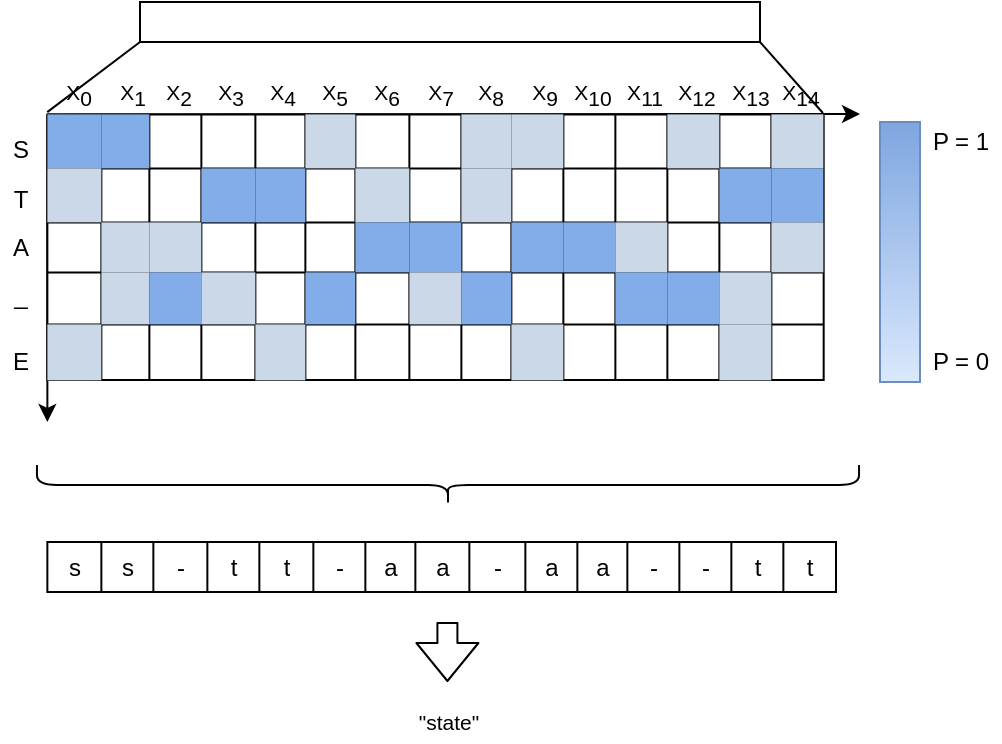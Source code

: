 <mxfile version="14.4.4" type="github">
  <diagram id="GiaZB_FBiEpgFsnGQCcn" name="第 1 页">
    <mxGraphModel dx="1422" dy="746" grid="1" gridSize="7" guides="1" tooltips="1" connect="1" arrows="1" fold="1" page="1" pageScale="1" pageWidth="827" pageHeight="1169" math="0" shadow="0">
      <root>
        <mxCell id="0" />
        <mxCell id="1" parent="0" />
        <mxCell id="n_jWYJOp6Hy3PBvJpr7p-1" value="" style="rounded=0;whiteSpace=wrap;html=1;" vertex="1" parent="1">
          <mxGeometry x="250" y="130" width="310" height="20" as="geometry" />
        </mxCell>
        <mxCell id="n_jWYJOp6Hy3PBvJpr7p-167" value="" style="rounded=0;whiteSpace=wrap;html=1;gradientColor=#7ea6e0;fillColor=#dae8fc;strokeColor=#6c8ebf;gradientDirection=north;" vertex="1" parent="1">
          <mxGeometry x="620" y="190" width="20" height="130" as="geometry" />
        </mxCell>
        <mxCell id="n_jWYJOp6Hy3PBvJpr7p-168" value="P = 1" style="text;html=1;align=center;verticalAlign=middle;resizable=0;points=[];autosize=1;" vertex="1" parent="1">
          <mxGeometry x="640" y="190" width="40" height="20" as="geometry" />
        </mxCell>
        <mxCell id="n_jWYJOp6Hy3PBvJpr7p-169" value="P = 0" style="text;html=1;align=center;verticalAlign=middle;resizable=0;points=[];autosize=1;" vertex="1" parent="1">
          <mxGeometry x="640" y="299.52" width="40" height="20" as="geometry" />
        </mxCell>
        <mxCell id="n_jWYJOp6Hy3PBvJpr7p-2" value="" style="endArrow=classic;html=1;fontSize=10.5;" edge="1" parent="1">
          <mxGeometry x="180" y="170" width="50" height="50" as="geometry">
            <mxPoint x="203.684" y="186.19" as="sourcePoint" />
            <mxPoint x="610" y="186" as="targetPoint" />
          </mxGeometry>
        </mxCell>
        <mxCell id="n_jWYJOp6Hy3PBvJpr7p-3" value="" style="endArrow=classic;html=1;" edge="1" parent="1">
          <mxGeometry x="180" y="170" width="50" height="50" as="geometry">
            <mxPoint x="203.684" y="186.19" as="sourcePoint" />
            <mxPoint x="203.684" y="340" as="targetPoint" />
          </mxGeometry>
        </mxCell>
        <mxCell id="n_jWYJOp6Hy3PBvJpr7p-137" value="S" style="text;html=1;align=center;verticalAlign=middle;resizable=0;points=[];autosize=1;container=0;" vertex="1" parent="1">
          <mxGeometry x="180" y="194.286" width="20" height="20" as="geometry" />
        </mxCell>
        <mxCell id="n_jWYJOp6Hy3PBvJpr7p-138" value="T" style="text;html=1;align=center;verticalAlign=middle;resizable=0;points=[];autosize=1;container=0;" vertex="1" parent="1">
          <mxGeometry x="180" y="218.571" width="20" height="20" as="geometry" />
        </mxCell>
        <mxCell id="n_jWYJOp6Hy3PBvJpr7p-139" value="A" style="text;html=1;align=center;verticalAlign=middle;resizable=0;points=[];autosize=1;container=0;" vertex="1" parent="1">
          <mxGeometry x="180" y="242.857" width="20" height="20" as="geometry" />
        </mxCell>
        <mxCell id="n_jWYJOp6Hy3PBvJpr7p-140" value="_" style="text;html=1;align=center;verticalAlign=middle;resizable=0;points=[];autosize=1;container=0;" vertex="1" parent="1">
          <mxGeometry x="180" y="267.143" width="20" height="20" as="geometry" />
        </mxCell>
        <mxCell id="n_jWYJOp6Hy3PBvJpr7p-141" value="E" style="text;html=1;align=center;verticalAlign=middle;resizable=0;points=[];autosize=1;container=0;" vertex="1" parent="1">
          <mxGeometry x="180" y="299.524" width="20" height="20" as="geometry" />
        </mxCell>
        <mxCell id="n_jWYJOp6Hy3PBvJpr7p-157" value="X&lt;sub style=&quot;font-size: 10.5px;&quot;&gt;0&lt;/sub&gt;" style="text;html=1;align=center;verticalAlign=middle;resizable=0;points=[];autosize=1;container=0;fontSize=10.5;" vertex="1" parent="1">
          <mxGeometry x="203.684" y="166" width="30" height="20" as="geometry" />
        </mxCell>
        <mxCell id="n_jWYJOp6Hy3PBvJpr7p-158" value="X&lt;span style=&quot;font-size: 10.5px;&quot;&gt;&lt;sub style=&quot;font-size: 10.5px;&quot;&gt;1&lt;/sub&gt;&lt;/span&gt;" style="text;html=1;align=center;verticalAlign=middle;resizable=0;points=[];autosize=1;container=0;fontSize=10.5;" vertex="1" parent="1">
          <mxGeometry x="230.526" y="166" width="30" height="20" as="geometry" />
        </mxCell>
        <mxCell id="n_jWYJOp6Hy3PBvJpr7p-159" value="X&lt;span style=&quot;font-size: 10.5px;&quot;&gt;&lt;sub style=&quot;font-size: 10.5px;&quot;&gt;2&lt;/sub&gt;&lt;/span&gt;" style="text;html=1;align=center;verticalAlign=middle;resizable=0;points=[];autosize=1;container=0;fontSize=10.5;" vertex="1" parent="1">
          <mxGeometry x="254.211" y="166" width="30" height="20" as="geometry" />
        </mxCell>
        <mxCell id="n_jWYJOp6Hy3PBvJpr7p-160" value="X&lt;span style=&quot;font-size: 10.5px;&quot;&gt;&lt;sub style=&quot;font-size: 10.5px;&quot;&gt;3&lt;/sub&gt;&lt;/span&gt;" style="text;html=1;align=center;verticalAlign=middle;resizable=0;points=[];autosize=1;container=0;fontSize=10.5;" vertex="1" parent="1">
          <mxGeometry x="280.263" y="166" width="30" height="20" as="geometry" />
        </mxCell>
        <mxCell id="n_jWYJOp6Hy3PBvJpr7p-161" value="X&lt;span style=&quot;font-size: 10.5px;&quot;&gt;&lt;sub style=&quot;font-size: 10.5px;&quot;&gt;4&lt;/sub&gt;&lt;/span&gt;" style="text;html=1;align=center;verticalAlign=middle;resizable=0;points=[];autosize=1;container=0;fontSize=10.5;" vertex="1" parent="1">
          <mxGeometry x="306.316" y="166" width="30" height="20" as="geometry" />
        </mxCell>
        <mxCell id="n_jWYJOp6Hy3PBvJpr7p-162" value="X&lt;span style=&quot;font-size: 10.5px;&quot;&gt;&lt;sub style=&quot;font-size: 10.5px;&quot;&gt;5&lt;/sub&gt;&lt;/span&gt;" style="text;html=1;align=center;verticalAlign=middle;resizable=0;points=[];autosize=1;container=0;fontSize=10.5;" vertex="1" parent="1">
          <mxGeometry x="332.368" y="166" width="30" height="20" as="geometry" />
        </mxCell>
        <mxCell id="n_jWYJOp6Hy3PBvJpr7p-163" value="X&lt;span style=&quot;font-size: 10.5px;&quot;&gt;&lt;sub style=&quot;font-size: 10.5px;&quot;&gt;6&lt;/sub&gt;&lt;/span&gt;" style="text;html=1;align=center;verticalAlign=middle;resizable=0;points=[];autosize=1;container=0;fontSize=10.5;" vertex="1" parent="1">
          <mxGeometry x="357.632" y="166" width="30" height="20" as="geometry" />
        </mxCell>
        <mxCell id="n_jWYJOp6Hy3PBvJpr7p-164" value="X&lt;span style=&quot;font-size: 10.5px;&quot;&gt;&lt;sub style=&quot;font-size: 10.5px;&quot;&gt;7&lt;/sub&gt;&lt;/span&gt;" style="text;html=1;align=center;verticalAlign=middle;resizable=0;points=[];autosize=1;container=0;fontSize=10.5;" vertex="1" parent="1">
          <mxGeometry x="385.263" y="166" width="30" height="20" as="geometry" />
        </mxCell>
        <mxCell id="n_jWYJOp6Hy3PBvJpr7p-165" value="X&lt;span style=&quot;font-size: 10.5px;&quot;&gt;&lt;sub style=&quot;font-size: 10.5px;&quot;&gt;8&lt;/sub&gt;&lt;/span&gt;" style="text;html=1;align=center;verticalAlign=middle;resizable=0;points=[];autosize=1;container=0;fontSize=10.5;" vertex="1" parent="1">
          <mxGeometry x="409.737" y="166" width="30" height="20" as="geometry" />
        </mxCell>
        <mxCell id="n_jWYJOp6Hy3PBvJpr7p-166" value="X&lt;span style=&quot;font-size: 10.5px;&quot;&gt;&lt;sub style=&quot;font-size: 10.5px;&quot;&gt;9&lt;/sub&gt;&lt;/span&gt;" style="text;html=1;align=center;verticalAlign=middle;resizable=0;points=[];autosize=1;container=0;fontSize=10.5;" vertex="1" parent="1">
          <mxGeometry x="436.579" y="166" width="30" height="20" as="geometry" />
        </mxCell>
        <mxCell id="n_jWYJOp6Hy3PBvJpr7p-196" value="X&lt;span style=&quot;font-size: 10.5px;&quot;&gt;&lt;sub style=&quot;font-size: 10.5px;&quot;&gt;10&lt;/sub&gt;&lt;/span&gt;" style="text;html=1;align=center;verticalAlign=middle;resizable=0;points=[];autosize=1;container=0;fontSize=10.5;" vertex="1" parent="1">
          <mxGeometry x="455.999" y="166" width="40" height="20" as="geometry" />
        </mxCell>
        <mxCell id="n_jWYJOp6Hy3PBvJpr7p-197" value="X&lt;span style=&quot;font-size: 10.5px;&quot;&gt;&lt;sub style=&quot;font-size: 10.5px;&quot;&gt;11&lt;/sub&gt;&lt;/span&gt;" style="text;html=1;align=center;verticalAlign=middle;resizable=0;points=[];autosize=1;container=0;fontSize=10.5;" vertex="1" parent="1">
          <mxGeometry x="481.999" y="166" width="40" height="20" as="geometry" />
        </mxCell>
        <mxCell id="n_jWYJOp6Hy3PBvJpr7p-198" value="X&lt;span style=&quot;font-size: 10.5px;&quot;&gt;&lt;sub style=&quot;font-size: 10.5px;&quot;&gt;12&lt;/sub&gt;&lt;/span&gt;" style="text;html=1;align=center;verticalAlign=middle;resizable=0;points=[];autosize=1;container=0;fontSize=10.5;" vertex="1" parent="1">
          <mxGeometry x="507.999" y="166" width="40" height="20" as="geometry" />
        </mxCell>
        <mxCell id="n_jWYJOp6Hy3PBvJpr7p-199" value="X&lt;span style=&quot;font-size: 10.5px;&quot;&gt;&lt;sub style=&quot;font-size: 10.5px;&quot;&gt;13&lt;/sub&gt;&lt;/span&gt;" style="text;html=1;align=center;verticalAlign=middle;resizable=0;points=[];autosize=1;container=0;fontSize=10.5;" vertex="1" parent="1">
          <mxGeometry x="534.999" y="166" width="40" height="20" as="geometry" />
        </mxCell>
        <mxCell id="n_jWYJOp6Hy3PBvJpr7p-200" value="X&lt;span style=&quot;font-size: 10.5px;&quot;&gt;&lt;sub style=&quot;font-size: 10.5px;&quot;&gt;14&lt;/sub&gt;&lt;/span&gt;" style="text;html=1;align=center;verticalAlign=middle;resizable=0;points=[];autosize=1;container=0;fontSize=10.5;" vertex="1" parent="1">
          <mxGeometry x="559.839" y="166" width="40" height="20" as="geometry" />
        </mxCell>
        <mxCell id="n_jWYJOp6Hy3PBvJpr7p-201" value="" style="endArrow=none;html=1;fontSize=10.5;exitX=-0.002;exitY=0.753;exitDx=0;exitDy=0;exitPerimeter=0;" edge="1" parent="1">
          <mxGeometry width="50" height="50" relative="1" as="geometry">
            <mxPoint x="203.624" y="185.06" as="sourcePoint" />
            <mxPoint x="250" y="150" as="targetPoint" />
          </mxGeometry>
        </mxCell>
        <mxCell id="n_jWYJOp6Hy3PBvJpr7p-202" value="" style="endArrow=none;html=1;fontSize=10.5;entryX=1;entryY=1;entryDx=0;entryDy=0;exitX=0.999;exitY=-0.026;exitDx=0;exitDy=0;exitPerimeter=0;" edge="1" parent="1" source="n_jWYJOp6Hy3PBvJpr7p-145" target="n_jWYJOp6Hy3PBvJpr7p-1">
          <mxGeometry width="50" height="50" relative="1" as="geometry">
            <mxPoint x="591.454" y="182.325" as="sourcePoint" />
            <mxPoint x="560.0" y="146" as="targetPoint" />
          </mxGeometry>
        </mxCell>
        <mxCell id="n_jWYJOp6Hy3PBvJpr7p-4" value="" style="shape=table;html=1;whiteSpace=wrap;startSize=0;container=1;collapsible=0;childLayout=tableLayout;" vertex="1" parent="1">
          <mxGeometry x="203.684" y="186.19" width="388.158" height="132.762" as="geometry" />
        </mxCell>
        <mxCell id="n_jWYJOp6Hy3PBvJpr7p-145" style="shape=partialRectangle;html=1;whiteSpace=wrap;collapsible=0;dropTarget=0;pointerEvents=0;fillColor=none;top=0;left=0;bottom=0;right=0;points=[[0,0.5],[1,0.5]];portConstraint=eastwest;" vertex="1" parent="n_jWYJOp6Hy3PBvJpr7p-4">
          <mxGeometry width="388.158" height="27" as="geometry" />
        </mxCell>
        <mxCell id="n_jWYJOp6Hy3PBvJpr7p-146" style="shape=partialRectangle;html=1;whiteSpace=wrap;connectable=0;overflow=hidden;top=0;left=0;bottom=0;right=0;strokeColor=#10739e;fillColor=#83ADE8;container=0;" vertex="1" parent="n_jWYJOp6Hy3PBvJpr7p-145">
          <mxGeometry width="27" height="27" as="geometry" />
        </mxCell>
        <mxCell id="n_jWYJOp6Hy3PBvJpr7p-147" style="shape=partialRectangle;html=1;whiteSpace=wrap;connectable=0;overflow=hidden;fillColor=#83ADE8;top=0;left=0;bottom=0;right=0;strokeColor=#10739e;container=0;" vertex="1" parent="n_jWYJOp6Hy3PBvJpr7p-145">
          <mxGeometry x="27" width="24" height="27" as="geometry" />
        </mxCell>
        <mxCell id="n_jWYJOp6Hy3PBvJpr7p-148" style="shape=partialRectangle;html=1;whiteSpace=wrap;connectable=0;overflow=hidden;fillColor=none;top=0;left=0;bottom=0;right=0;container=0;" vertex="1" parent="n_jWYJOp6Hy3PBvJpr7p-145">
          <mxGeometry x="51" width="26" height="27" as="geometry" />
        </mxCell>
        <mxCell id="n_jWYJOp6Hy3PBvJpr7p-149" style="shape=partialRectangle;html=1;whiteSpace=wrap;connectable=0;overflow=hidden;fillColor=none;top=0;left=0;bottom=0;right=0;container=0;" vertex="1" parent="n_jWYJOp6Hy3PBvJpr7p-145">
          <mxGeometry x="77" width="27" height="27" as="geometry" />
        </mxCell>
        <mxCell id="n_jWYJOp6Hy3PBvJpr7p-150" style="shape=partialRectangle;html=1;whiteSpace=wrap;connectable=0;overflow=hidden;fillColor=none;top=0;left=0;bottom=0;right=0;container=0;" vertex="1" parent="n_jWYJOp6Hy3PBvJpr7p-145">
          <mxGeometry x="104" width="25" height="27" as="geometry" />
        </mxCell>
        <mxCell id="n_jWYJOp6Hy3PBvJpr7p-151" style="shape=partialRectangle;html=1;whiteSpace=wrap;connectable=0;overflow=hidden;fillColor=#CAD8E8;top=0;left=0;bottom=0;right=0;container=0;strokeColor=none;" vertex="1" parent="n_jWYJOp6Hy3PBvJpr7p-145">
          <mxGeometry x="129" width="25" height="27" as="geometry" />
        </mxCell>
        <mxCell id="n_jWYJOp6Hy3PBvJpr7p-152" style="shape=partialRectangle;html=1;whiteSpace=wrap;connectable=0;overflow=hidden;fillColor=none;top=0;left=0;bottom=0;right=0;container=0;" vertex="1" parent="n_jWYJOp6Hy3PBvJpr7p-145">
          <mxGeometry x="154" width="27" height="27" as="geometry" />
        </mxCell>
        <mxCell id="n_jWYJOp6Hy3PBvJpr7p-153" style="shape=partialRectangle;html=1;whiteSpace=wrap;connectable=0;overflow=hidden;fillColor=none;top=0;left=0;bottom=0;right=0;container=0;" vertex="1" parent="n_jWYJOp6Hy3PBvJpr7p-145">
          <mxGeometry x="181" width="26" height="27" as="geometry" />
        </mxCell>
        <mxCell id="n_jWYJOp6Hy3PBvJpr7p-154" style="shape=partialRectangle;html=1;whiteSpace=wrap;connectable=0;overflow=hidden;fillColor=#CAD8E8;top=0;left=0;bottom=0;right=0;container=0;strokeColor=none;" vertex="1" parent="n_jWYJOp6Hy3PBvJpr7p-145">
          <mxGeometry x="207" width="25" height="27" as="geometry" />
        </mxCell>
        <mxCell id="n_jWYJOp6Hy3PBvJpr7p-155" style="shape=partialRectangle;html=1;whiteSpace=wrap;connectable=0;overflow=hidden;fillColor=#CAD8E8;top=0;left=0;bottom=0;right=0;container=0;strokeColor=none;" vertex="1" parent="n_jWYJOp6Hy3PBvJpr7p-145">
          <mxGeometry x="232" width="26" height="27" as="geometry" />
        </mxCell>
        <mxCell id="n_jWYJOp6Hy3PBvJpr7p-171" style="shape=partialRectangle;html=1;whiteSpace=wrap;connectable=0;overflow=hidden;fillColor=none;top=0;left=0;bottom=0;right=0;container=0;" vertex="1" parent="n_jWYJOp6Hy3PBvJpr7p-145">
          <mxGeometry x="258" width="26" height="27" as="geometry" />
        </mxCell>
        <mxCell id="n_jWYJOp6Hy3PBvJpr7p-176" style="shape=partialRectangle;html=1;whiteSpace=wrap;connectable=0;overflow=hidden;fillColor=none;top=0;left=0;bottom=0;right=0;container=0;" vertex="1" parent="n_jWYJOp6Hy3PBvJpr7p-145">
          <mxGeometry x="284" width="26" height="27" as="geometry" />
        </mxCell>
        <mxCell id="n_jWYJOp6Hy3PBvJpr7p-181" style="shape=partialRectangle;html=1;whiteSpace=wrap;connectable=0;overflow=hidden;fillColor=#CAD8E8;top=0;left=0;bottom=0;right=0;container=0;strokeColor=none;" vertex="1" parent="n_jWYJOp6Hy3PBvJpr7p-145">
          <mxGeometry x="310" width="26" height="27" as="geometry" />
        </mxCell>
        <mxCell id="n_jWYJOp6Hy3PBvJpr7p-186" style="shape=partialRectangle;html=1;whiteSpace=wrap;connectable=0;overflow=hidden;fillColor=none;top=0;left=0;bottom=0;right=0;container=0;" vertex="1" parent="n_jWYJOp6Hy3PBvJpr7p-145">
          <mxGeometry x="336" width="26" height="27" as="geometry" />
        </mxCell>
        <mxCell id="n_jWYJOp6Hy3PBvJpr7p-191" style="shape=partialRectangle;html=1;whiteSpace=wrap;connectable=0;overflow=hidden;fillColor=#CAD8E8;top=0;left=0;bottom=0;right=0;container=0;strokeColor=none;" vertex="1" parent="n_jWYJOp6Hy3PBvJpr7p-145">
          <mxGeometry x="362" width="26" height="27" as="geometry" />
        </mxCell>
        <mxCell id="n_jWYJOp6Hy3PBvJpr7p-5" value="" style="shape=partialRectangle;html=1;whiteSpace=wrap;collapsible=0;dropTarget=0;pointerEvents=0;fillColor=none;top=0;left=0;bottom=0;right=0;points=[[0,0.5],[1,0.5]];portConstraint=eastwest;" vertex="1" parent="n_jWYJOp6Hy3PBvJpr7p-4">
          <mxGeometry y="27" width="388.158" height="27" as="geometry" />
        </mxCell>
        <mxCell id="n_jWYJOp6Hy3PBvJpr7p-6" value="" style="shape=partialRectangle;html=1;whiteSpace=wrap;connectable=0;overflow=hidden;top=0;left=0;bottom=0;right=0;container=0;strokeColor=none;fillColor=#CAD8E8;" vertex="1" parent="n_jWYJOp6Hy3PBvJpr7p-5">
          <mxGeometry width="27" height="27" as="geometry" />
        </mxCell>
        <mxCell id="n_jWYJOp6Hy3PBvJpr7p-7" value="" style="shape=partialRectangle;html=1;whiteSpace=wrap;connectable=0;overflow=hidden;fillColor=none;top=0;left=0;bottom=0;right=0;container=0;" vertex="1" parent="n_jWYJOp6Hy3PBvJpr7p-5">
          <mxGeometry x="27" width="24" height="27" as="geometry" />
        </mxCell>
        <mxCell id="n_jWYJOp6Hy3PBvJpr7p-8" value="" style="shape=partialRectangle;html=1;whiteSpace=wrap;connectable=0;overflow=hidden;fillColor=none;top=0;left=0;bottom=0;right=0;container=0;" vertex="1" parent="n_jWYJOp6Hy3PBvJpr7p-5">
          <mxGeometry x="51" width="26" height="27" as="geometry" />
        </mxCell>
        <mxCell id="n_jWYJOp6Hy3PBvJpr7p-9" value="" style="shape=partialRectangle;html=1;whiteSpace=wrap;connectable=0;overflow=hidden;top=0;left=0;bottom=0;right=0;container=0;strokeColor=none;fillColor=#83ADE8;" vertex="1" parent="n_jWYJOp6Hy3PBvJpr7p-5">
          <mxGeometry x="77" width="27" height="27" as="geometry" />
        </mxCell>
        <mxCell id="n_jWYJOp6Hy3PBvJpr7p-10" value="" style="shape=partialRectangle;html=1;whiteSpace=wrap;connectable=0;overflow=hidden;fillColor=#83ADE8;top=0;left=0;bottom=0;right=0;container=0;strokeColor=none;" vertex="1" parent="n_jWYJOp6Hy3PBvJpr7p-5">
          <mxGeometry x="104" width="25" height="27" as="geometry" />
        </mxCell>
        <mxCell id="n_jWYJOp6Hy3PBvJpr7p-11" value="" style="shape=partialRectangle;html=1;whiteSpace=wrap;connectable=0;overflow=hidden;fillColor=none;top=0;left=0;bottom=0;right=0;container=0;" vertex="1" parent="n_jWYJOp6Hy3PBvJpr7p-5">
          <mxGeometry x="129" width="25" height="27" as="geometry" />
        </mxCell>
        <mxCell id="n_jWYJOp6Hy3PBvJpr7p-12" value="" style="shape=partialRectangle;html=1;whiteSpace=wrap;connectable=0;overflow=hidden;fillColor=#CAD8E8;top=0;left=0;bottom=0;right=0;container=0;strokeColor=none;" vertex="1" parent="n_jWYJOp6Hy3PBvJpr7p-5">
          <mxGeometry x="154" width="27" height="27" as="geometry" />
        </mxCell>
        <mxCell id="n_jWYJOp6Hy3PBvJpr7p-13" value="" style="shape=partialRectangle;html=1;whiteSpace=wrap;connectable=0;overflow=hidden;fillColor=none;top=0;left=0;bottom=0;right=0;container=0;" vertex="1" parent="n_jWYJOp6Hy3PBvJpr7p-5">
          <mxGeometry x="181" width="26" height="27" as="geometry" />
        </mxCell>
        <mxCell id="n_jWYJOp6Hy3PBvJpr7p-14" value="" style="shape=partialRectangle;html=1;whiteSpace=wrap;connectable=0;overflow=hidden;fillColor=#CAD8E8;top=0;left=0;bottom=0;right=0;container=0;strokeColor=none;" vertex="1" parent="n_jWYJOp6Hy3PBvJpr7p-5">
          <mxGeometry x="207" width="25" height="27" as="geometry" />
        </mxCell>
        <mxCell id="n_jWYJOp6Hy3PBvJpr7p-15" value="" style="shape=partialRectangle;html=1;whiteSpace=wrap;connectable=0;overflow=hidden;fillColor=none;top=0;left=0;bottom=0;right=0;container=0;" vertex="1" parent="n_jWYJOp6Hy3PBvJpr7p-5">
          <mxGeometry x="232" width="26" height="27" as="geometry" />
        </mxCell>
        <mxCell id="n_jWYJOp6Hy3PBvJpr7p-172" style="shape=partialRectangle;html=1;whiteSpace=wrap;connectable=0;overflow=hidden;fillColor=none;top=0;left=0;bottom=0;right=0;container=0;" vertex="1" parent="n_jWYJOp6Hy3PBvJpr7p-5">
          <mxGeometry x="258" width="26" height="27" as="geometry" />
        </mxCell>
        <mxCell id="n_jWYJOp6Hy3PBvJpr7p-177" style="shape=partialRectangle;html=1;whiteSpace=wrap;connectable=0;overflow=hidden;fillColor=none;top=0;left=0;bottom=0;right=0;container=0;" vertex="1" parent="n_jWYJOp6Hy3PBvJpr7p-5">
          <mxGeometry x="284" width="26" height="27" as="geometry" />
        </mxCell>
        <mxCell id="n_jWYJOp6Hy3PBvJpr7p-182" style="shape=partialRectangle;html=1;whiteSpace=wrap;connectable=0;overflow=hidden;fillColor=none;top=0;left=0;bottom=0;right=0;container=0;" vertex="1" parent="n_jWYJOp6Hy3PBvJpr7p-5">
          <mxGeometry x="310" width="26" height="27" as="geometry" />
        </mxCell>
        <mxCell id="n_jWYJOp6Hy3PBvJpr7p-187" style="shape=partialRectangle;html=1;whiteSpace=wrap;connectable=0;overflow=hidden;fillColor=#83ADE8;top=0;left=0;bottom=0;right=0;container=0;strokeColor=none;" vertex="1" parent="n_jWYJOp6Hy3PBvJpr7p-5">
          <mxGeometry x="336" width="26" height="27" as="geometry" />
        </mxCell>
        <mxCell id="n_jWYJOp6Hy3PBvJpr7p-192" style="shape=partialRectangle;html=1;whiteSpace=wrap;connectable=0;overflow=hidden;fillColor=#83ADE8;top=0;left=0;bottom=0;right=0;container=0;strokeColor=none;" vertex="1" parent="n_jWYJOp6Hy3PBvJpr7p-5">
          <mxGeometry x="362" width="26" height="27" as="geometry" />
        </mxCell>
        <mxCell id="n_jWYJOp6Hy3PBvJpr7p-17" value="" style="shape=partialRectangle;html=1;whiteSpace=wrap;collapsible=0;dropTarget=0;pointerEvents=0;fillColor=none;top=0;left=0;bottom=0;right=0;points=[[0,0.5],[1,0.5]];portConstraint=eastwest;" vertex="1" parent="n_jWYJOp6Hy3PBvJpr7p-4">
          <mxGeometry y="54" width="388.158" height="25" as="geometry" />
        </mxCell>
        <mxCell id="n_jWYJOp6Hy3PBvJpr7p-18" value="" style="shape=partialRectangle;html=1;whiteSpace=wrap;connectable=0;overflow=hidden;fillColor=none;top=0;left=0;bottom=0;right=0;container=0;" vertex="1" parent="n_jWYJOp6Hy3PBvJpr7p-17">
          <mxGeometry width="27" height="25" as="geometry" />
        </mxCell>
        <mxCell id="n_jWYJOp6Hy3PBvJpr7p-19" value="" style="shape=partialRectangle;html=1;whiteSpace=wrap;connectable=0;overflow=hidden;fillColor=#CAD8E8;top=0;left=0;bottom=0;right=0;container=0;strokeColor=none;" vertex="1" parent="n_jWYJOp6Hy3PBvJpr7p-17">
          <mxGeometry x="27" width="24" height="25" as="geometry" />
        </mxCell>
        <mxCell id="n_jWYJOp6Hy3PBvJpr7p-20" value="" style="shape=partialRectangle;html=1;whiteSpace=wrap;connectable=0;overflow=hidden;fillColor=#CAD8E8;top=0;left=0;bottom=0;right=0;container=0;strokeColor=none;" vertex="1" parent="n_jWYJOp6Hy3PBvJpr7p-17">
          <mxGeometry x="51" width="26" height="25" as="geometry" />
        </mxCell>
        <mxCell id="n_jWYJOp6Hy3PBvJpr7p-21" value="" style="shape=partialRectangle;html=1;whiteSpace=wrap;connectable=0;overflow=hidden;fillColor=none;top=0;left=0;bottom=0;right=0;container=0;" vertex="1" parent="n_jWYJOp6Hy3PBvJpr7p-17">
          <mxGeometry x="77" width="27" height="25" as="geometry" />
        </mxCell>
        <mxCell id="n_jWYJOp6Hy3PBvJpr7p-22" value="" style="shape=partialRectangle;html=1;whiteSpace=wrap;connectable=0;overflow=hidden;fillColor=none;top=0;left=0;bottom=0;right=0;container=0;" vertex="1" parent="n_jWYJOp6Hy3PBvJpr7p-17">
          <mxGeometry x="104" width="25" height="25" as="geometry" />
        </mxCell>
        <mxCell id="n_jWYJOp6Hy3PBvJpr7p-23" value="" style="shape=partialRectangle;html=1;whiteSpace=wrap;connectable=0;overflow=hidden;fillColor=none;top=0;left=0;bottom=0;right=0;container=0;" vertex="1" parent="n_jWYJOp6Hy3PBvJpr7p-17">
          <mxGeometry x="129" width="25" height="25" as="geometry" />
        </mxCell>
        <mxCell id="n_jWYJOp6Hy3PBvJpr7p-24" value="" style="shape=partialRectangle;html=1;whiteSpace=wrap;connectable=0;overflow=hidden;fillColor=#83ADE8;top=0;left=0;bottom=0;right=0;strokeColor=#10739e;container=0;" vertex="1" parent="n_jWYJOp6Hy3PBvJpr7p-17">
          <mxGeometry x="154" width="27" height="25" as="geometry" />
        </mxCell>
        <mxCell id="n_jWYJOp6Hy3PBvJpr7p-25" value="" style="shape=partialRectangle;html=1;whiteSpace=wrap;connectable=0;overflow=hidden;fillColor=#83ADE8;top=0;left=0;bottom=0;right=0;strokeColor=#10739e;container=0;" vertex="1" parent="n_jWYJOp6Hy3PBvJpr7p-17">
          <mxGeometry x="181" width="26" height="25" as="geometry" />
        </mxCell>
        <mxCell id="n_jWYJOp6Hy3PBvJpr7p-26" value="" style="shape=partialRectangle;html=1;whiteSpace=wrap;connectable=0;overflow=hidden;fillColor=none;top=0;left=0;bottom=0;right=0;container=0;" vertex="1" parent="n_jWYJOp6Hy3PBvJpr7p-17">
          <mxGeometry x="207" width="25" height="25" as="geometry" />
        </mxCell>
        <mxCell id="n_jWYJOp6Hy3PBvJpr7p-27" value="" style="shape=partialRectangle;html=1;whiteSpace=wrap;connectable=0;overflow=hidden;fillColor=#83ADE8;top=0;left=0;bottom=0;right=0;strokeColor=#10739e;container=0;" vertex="1" parent="n_jWYJOp6Hy3PBvJpr7p-17">
          <mxGeometry x="232" width="26" height="25" as="geometry" />
        </mxCell>
        <mxCell id="n_jWYJOp6Hy3PBvJpr7p-173" style="shape=partialRectangle;html=1;whiteSpace=wrap;connectable=0;overflow=hidden;fillColor=#83ADE8;top=0;left=0;bottom=0;right=0;strokeColor=#10739e;container=0;" vertex="1" parent="n_jWYJOp6Hy3PBvJpr7p-17">
          <mxGeometry x="258" width="26" height="25" as="geometry" />
        </mxCell>
        <mxCell id="n_jWYJOp6Hy3PBvJpr7p-178" style="shape=partialRectangle;html=1;whiteSpace=wrap;connectable=0;overflow=hidden;fillColor=#CAD8E8;top=0;left=0;bottom=0;right=0;strokeColor=none;container=0;" vertex="1" parent="n_jWYJOp6Hy3PBvJpr7p-17">
          <mxGeometry x="284" width="26" height="25" as="geometry" />
        </mxCell>
        <mxCell id="n_jWYJOp6Hy3PBvJpr7p-183" style="shape=partialRectangle;html=1;whiteSpace=wrap;connectable=0;overflow=hidden;fillColor=none;top=0;left=0;bottom=0;right=0;strokeColor=#000000;container=0;" vertex="1" parent="n_jWYJOp6Hy3PBvJpr7p-17">
          <mxGeometry x="310" width="26" height="25" as="geometry" />
        </mxCell>
        <mxCell id="n_jWYJOp6Hy3PBvJpr7p-188" style="shape=partialRectangle;html=1;whiteSpace=wrap;connectable=0;overflow=hidden;fillColor=none;top=0;left=0;bottom=0;right=0;strokeColor=#000000;container=0;" vertex="1" parent="n_jWYJOp6Hy3PBvJpr7p-17">
          <mxGeometry x="336" width="26" height="25" as="geometry" />
        </mxCell>
        <mxCell id="n_jWYJOp6Hy3PBvJpr7p-193" style="shape=partialRectangle;html=1;whiteSpace=wrap;connectable=0;overflow=hidden;fillColor=#CAD8E8;top=0;left=0;bottom=0;right=0;strokeColor=none;container=0;" vertex="1" parent="n_jWYJOp6Hy3PBvJpr7p-17">
          <mxGeometry x="362" width="26" height="25" as="geometry" />
        </mxCell>
        <mxCell id="n_jWYJOp6Hy3PBvJpr7p-29" value="" style="shape=partialRectangle;html=1;whiteSpace=wrap;collapsible=0;dropTarget=0;pointerEvents=0;fillColor=none;top=0;left=0;bottom=0;right=0;points=[[0,0.5],[1,0.5]];portConstraint=eastwest;" vertex="1" parent="n_jWYJOp6Hy3PBvJpr7p-4">
          <mxGeometry y="79" width="388.158" height="26" as="geometry" />
        </mxCell>
        <mxCell id="n_jWYJOp6Hy3PBvJpr7p-30" value="" style="shape=partialRectangle;html=1;whiteSpace=wrap;connectable=0;overflow=hidden;fillColor=none;top=0;left=0;bottom=0;right=0;container=0;" vertex="1" parent="n_jWYJOp6Hy3PBvJpr7p-29">
          <mxGeometry width="27" height="26" as="geometry" />
        </mxCell>
        <mxCell id="n_jWYJOp6Hy3PBvJpr7p-31" value="" style="shape=partialRectangle;html=1;whiteSpace=wrap;connectable=0;overflow=hidden;fillColor=#CAD8E8;top=0;left=0;bottom=0;right=0;container=0;strokeColor=none;" vertex="1" parent="n_jWYJOp6Hy3PBvJpr7p-29">
          <mxGeometry x="27" width="24" height="26" as="geometry" />
        </mxCell>
        <mxCell id="n_jWYJOp6Hy3PBvJpr7p-32" value="" style="shape=partialRectangle;html=1;whiteSpace=wrap;connectable=0;overflow=hidden;fillColor=#83ADE8;top=0;left=0;bottom=0;right=0;container=0;strokeColor=none;" vertex="1" parent="n_jWYJOp6Hy3PBvJpr7p-29">
          <mxGeometry x="51" width="26" height="26" as="geometry" />
        </mxCell>
        <mxCell id="n_jWYJOp6Hy3PBvJpr7p-33" value="" style="shape=partialRectangle;html=1;whiteSpace=wrap;connectable=0;overflow=hidden;fillColor=#CAD8E8;top=0;left=0;bottom=0;right=0;container=0;strokeColor=none;" vertex="1" parent="n_jWYJOp6Hy3PBvJpr7p-29">
          <mxGeometry x="77" width="27" height="26" as="geometry" />
        </mxCell>
        <mxCell id="n_jWYJOp6Hy3PBvJpr7p-34" value="" style="shape=partialRectangle;html=1;whiteSpace=wrap;connectable=0;overflow=hidden;fillColor=none;top=0;left=0;bottom=0;right=0;container=0;" vertex="1" parent="n_jWYJOp6Hy3PBvJpr7p-29">
          <mxGeometry x="104" width="25" height="26" as="geometry" />
        </mxCell>
        <mxCell id="n_jWYJOp6Hy3PBvJpr7p-35" value="" style="shape=partialRectangle;html=1;whiteSpace=wrap;connectable=0;overflow=hidden;fillColor=#83ADE8;top=0;left=0;bottom=0;right=0;container=0;strokeColor=none;" vertex="1" parent="n_jWYJOp6Hy3PBvJpr7p-29">
          <mxGeometry x="129" width="25" height="26" as="geometry" />
        </mxCell>
        <mxCell id="n_jWYJOp6Hy3PBvJpr7p-36" value="" style="shape=partialRectangle;html=1;whiteSpace=wrap;connectable=0;overflow=hidden;fillColor=none;top=0;left=0;bottom=0;right=0;container=0;" vertex="1" parent="n_jWYJOp6Hy3PBvJpr7p-29">
          <mxGeometry x="154" width="27" height="26" as="geometry" />
        </mxCell>
        <mxCell id="n_jWYJOp6Hy3PBvJpr7p-37" value="" style="shape=partialRectangle;html=1;whiteSpace=wrap;connectable=0;overflow=hidden;fillColor=#CAD8E8;top=0;left=0;bottom=0;right=0;container=0;strokeColor=none;" vertex="1" parent="n_jWYJOp6Hy3PBvJpr7p-29">
          <mxGeometry x="181" width="26" height="26" as="geometry" />
        </mxCell>
        <mxCell id="n_jWYJOp6Hy3PBvJpr7p-38" value="" style="shape=partialRectangle;html=1;whiteSpace=wrap;connectable=0;overflow=hidden;fillColor=#83ADE8;top=0;left=0;bottom=0;right=0;container=0;strokeColor=none;" vertex="1" parent="n_jWYJOp6Hy3PBvJpr7p-29">
          <mxGeometry x="207" width="25" height="26" as="geometry" />
        </mxCell>
        <mxCell id="n_jWYJOp6Hy3PBvJpr7p-39" value="" style="shape=partialRectangle;html=1;whiteSpace=wrap;connectable=0;overflow=hidden;fillColor=none;top=0;left=0;bottom=0;right=0;container=0;" vertex="1" parent="n_jWYJOp6Hy3PBvJpr7p-29">
          <mxGeometry x="232" width="26" height="26" as="geometry" />
        </mxCell>
        <mxCell id="n_jWYJOp6Hy3PBvJpr7p-174" style="shape=partialRectangle;html=1;whiteSpace=wrap;connectable=0;overflow=hidden;fillColor=none;top=0;left=0;bottom=0;right=0;container=0;" vertex="1" parent="n_jWYJOp6Hy3PBvJpr7p-29">
          <mxGeometry x="258" width="26" height="26" as="geometry" />
        </mxCell>
        <mxCell id="n_jWYJOp6Hy3PBvJpr7p-179" style="shape=partialRectangle;html=1;whiteSpace=wrap;connectable=0;overflow=hidden;fillColor=#83ADE8;top=0;left=0;bottom=0;right=0;container=0;strokeColor=none;" vertex="1" parent="n_jWYJOp6Hy3PBvJpr7p-29">
          <mxGeometry x="284" width="26" height="26" as="geometry" />
        </mxCell>
        <mxCell id="n_jWYJOp6Hy3PBvJpr7p-184" style="shape=partialRectangle;html=1;whiteSpace=wrap;connectable=0;overflow=hidden;fillColor=#83ADE8;top=0;left=0;bottom=0;right=0;container=0;strokeColor=none;" vertex="1" parent="n_jWYJOp6Hy3PBvJpr7p-29">
          <mxGeometry x="310" width="26" height="26" as="geometry" />
        </mxCell>
        <mxCell id="n_jWYJOp6Hy3PBvJpr7p-189" style="shape=partialRectangle;html=1;whiteSpace=wrap;connectable=0;overflow=hidden;fillColor=#CAD8E8;top=0;left=0;bottom=0;right=0;container=0;strokeColor=none;" vertex="1" parent="n_jWYJOp6Hy3PBvJpr7p-29">
          <mxGeometry x="336" width="26" height="26" as="geometry" />
        </mxCell>
        <mxCell id="n_jWYJOp6Hy3PBvJpr7p-194" style="shape=partialRectangle;html=1;whiteSpace=wrap;connectable=0;overflow=hidden;fillColor=none;top=0;left=0;bottom=0;right=0;container=0;" vertex="1" parent="n_jWYJOp6Hy3PBvJpr7p-29">
          <mxGeometry x="362" width="26" height="26" as="geometry" />
        </mxCell>
        <mxCell id="n_jWYJOp6Hy3PBvJpr7p-41" value="" style="shape=partialRectangle;html=1;whiteSpace=wrap;collapsible=0;dropTarget=0;pointerEvents=0;fillColor=none;top=0;left=0;bottom=0;right=0;points=[[0,0.5],[1,0.5]];portConstraint=eastwest;" vertex="1" parent="n_jWYJOp6Hy3PBvJpr7p-4">
          <mxGeometry y="105" width="388.158" height="28" as="geometry" />
        </mxCell>
        <mxCell id="n_jWYJOp6Hy3PBvJpr7p-42" value="" style="shape=partialRectangle;html=1;whiteSpace=wrap;connectable=0;overflow=hidden;fillColor=#CAD8E8;top=0;left=0;bottom=0;right=0;container=0;strokeColor=none;" vertex="1" parent="n_jWYJOp6Hy3PBvJpr7p-41">
          <mxGeometry width="27" height="28" as="geometry" />
        </mxCell>
        <mxCell id="n_jWYJOp6Hy3PBvJpr7p-43" value="" style="shape=partialRectangle;html=1;whiteSpace=wrap;connectable=0;overflow=hidden;fillColor=none;top=0;left=0;bottom=0;right=0;container=0;" vertex="1" parent="n_jWYJOp6Hy3PBvJpr7p-41">
          <mxGeometry x="27" width="24" height="28" as="geometry" />
        </mxCell>
        <mxCell id="n_jWYJOp6Hy3PBvJpr7p-44" value="" style="shape=partialRectangle;html=1;whiteSpace=wrap;connectable=0;overflow=hidden;fillColor=none;top=0;left=0;bottom=0;right=0;strokeColor=#000000;container=0;" vertex="1" parent="n_jWYJOp6Hy3PBvJpr7p-41">
          <mxGeometry x="51" width="26" height="28" as="geometry" />
        </mxCell>
        <mxCell id="n_jWYJOp6Hy3PBvJpr7p-45" value="" style="shape=partialRectangle;html=1;whiteSpace=wrap;connectable=0;overflow=hidden;fillColor=none;top=0;left=0;bottom=0;right=0;container=0;" vertex="1" parent="n_jWYJOp6Hy3PBvJpr7p-41">
          <mxGeometry x="77" width="27" height="28" as="geometry" />
        </mxCell>
        <mxCell id="n_jWYJOp6Hy3PBvJpr7p-46" value="" style="shape=partialRectangle;html=1;whiteSpace=wrap;connectable=0;overflow=hidden;fillColor=#CAD8E8;top=0;left=0;bottom=0;right=0;container=0;strokeColor=none;" vertex="1" parent="n_jWYJOp6Hy3PBvJpr7p-41">
          <mxGeometry x="104" width="25" height="28" as="geometry" />
        </mxCell>
        <mxCell id="n_jWYJOp6Hy3PBvJpr7p-47" value="" style="shape=partialRectangle;html=1;whiteSpace=wrap;connectable=0;overflow=hidden;fillColor=none;top=0;left=0;bottom=0;right=0;strokeColor=#000000;container=0;" vertex="1" parent="n_jWYJOp6Hy3PBvJpr7p-41">
          <mxGeometry x="129" width="25" height="28" as="geometry" />
        </mxCell>
        <mxCell id="n_jWYJOp6Hy3PBvJpr7p-48" value="" style="shape=partialRectangle;html=1;whiteSpace=wrap;connectable=0;overflow=hidden;fillColor=none;top=0;left=0;bottom=0;right=0;container=0;" vertex="1" parent="n_jWYJOp6Hy3PBvJpr7p-41">
          <mxGeometry x="154" width="27" height="28" as="geometry" />
        </mxCell>
        <mxCell id="n_jWYJOp6Hy3PBvJpr7p-49" value="" style="shape=partialRectangle;html=1;whiteSpace=wrap;connectable=0;overflow=hidden;fillColor=none;top=0;left=0;bottom=0;right=0;container=0;" vertex="1" parent="n_jWYJOp6Hy3PBvJpr7p-41">
          <mxGeometry x="181" width="26" height="28" as="geometry" />
        </mxCell>
        <mxCell id="n_jWYJOp6Hy3PBvJpr7p-50" value="" style="shape=partialRectangle;html=1;whiteSpace=wrap;connectable=0;overflow=hidden;fillColor=none;top=0;left=0;bottom=0;right=0;strokeColor=#000000;container=0;" vertex="1" parent="n_jWYJOp6Hy3PBvJpr7p-41">
          <mxGeometry x="207" width="25" height="28" as="geometry" />
        </mxCell>
        <mxCell id="n_jWYJOp6Hy3PBvJpr7p-51" value="" style="shape=partialRectangle;html=1;whiteSpace=wrap;connectable=0;overflow=hidden;fillColor=#CAD8E8;top=0;left=0;bottom=0;right=0;container=0;strokeColor=none;" vertex="1" parent="n_jWYJOp6Hy3PBvJpr7p-41">
          <mxGeometry x="232" width="26" height="28" as="geometry" />
        </mxCell>
        <mxCell id="n_jWYJOp6Hy3PBvJpr7p-175" style="shape=partialRectangle;html=1;whiteSpace=wrap;connectable=0;overflow=hidden;fillColor=none;top=0;left=0;bottom=0;right=0;container=0;" vertex="1" parent="n_jWYJOp6Hy3PBvJpr7p-41">
          <mxGeometry x="258" width="26" height="28" as="geometry" />
        </mxCell>
        <mxCell id="n_jWYJOp6Hy3PBvJpr7p-180" style="shape=partialRectangle;html=1;whiteSpace=wrap;connectable=0;overflow=hidden;fillColor=none;top=0;left=0;bottom=0;right=0;container=0;" vertex="1" parent="n_jWYJOp6Hy3PBvJpr7p-41">
          <mxGeometry x="284" width="26" height="28" as="geometry" />
        </mxCell>
        <mxCell id="n_jWYJOp6Hy3PBvJpr7p-185" style="shape=partialRectangle;html=1;whiteSpace=wrap;connectable=0;overflow=hidden;fillColor=none;top=0;left=0;bottom=0;right=0;container=0;" vertex="1" parent="n_jWYJOp6Hy3PBvJpr7p-41">
          <mxGeometry x="310" width="26" height="28" as="geometry" />
        </mxCell>
        <mxCell id="n_jWYJOp6Hy3PBvJpr7p-190" style="shape=partialRectangle;html=1;whiteSpace=wrap;connectable=0;overflow=hidden;fillColor=#CAD8E8;top=0;left=0;bottom=0;right=0;container=0;strokeColor=none;" vertex="1" parent="n_jWYJOp6Hy3PBvJpr7p-41">
          <mxGeometry x="336" width="26" height="28" as="geometry" />
        </mxCell>
        <mxCell id="n_jWYJOp6Hy3PBvJpr7p-195" style="shape=partialRectangle;html=1;whiteSpace=wrap;connectable=0;overflow=hidden;fillColor=none;top=0;left=0;bottom=0;right=0;container=0;" vertex="1" parent="n_jWYJOp6Hy3PBvJpr7p-41">
          <mxGeometry x="362" width="26" height="28" as="geometry" />
        </mxCell>
        <mxCell id="n_jWYJOp6Hy3PBvJpr7p-220" value="" style="shape=curlyBracket;whiteSpace=wrap;html=1;rounded=1;strokeColor=#000000;fillColor=#CAD8E8;fontSize=10.5;rotation=-90;" vertex="1" parent="1">
          <mxGeometry x="394" y="166" width="20" height="411.05" as="geometry" />
        </mxCell>
        <mxCell id="n_jWYJOp6Hy3PBvJpr7p-221" value="" style="shape=table;html=1;whiteSpace=wrap;startSize=0;container=1;collapsible=0;childLayout=tableLayout;" vertex="1" parent="1">
          <mxGeometry x="203.68" y="400" width="394.32" height="25" as="geometry" />
        </mxCell>
        <mxCell id="n_jWYJOp6Hy3PBvJpr7p-222" value="" style="shape=partialRectangle;html=1;whiteSpace=wrap;collapsible=0;dropTarget=0;pointerEvents=0;fillColor=none;top=0;left=0;bottom=0;right=0;points=[[0,0.5],[1,0.5]];portConstraint=eastwest;" vertex="1" parent="n_jWYJOp6Hy3PBvJpr7p-221">
          <mxGeometry width="394.32" height="25" as="geometry" />
        </mxCell>
        <mxCell id="n_jWYJOp6Hy3PBvJpr7p-223" value="s" style="shape=partialRectangle;html=1;whiteSpace=wrap;connectable=0;overflow=hidden;fillColor=none;top=0;left=0;bottom=0;right=0;" vertex="1" parent="n_jWYJOp6Hy3PBvJpr7p-222">
          <mxGeometry width="27" height="25" as="geometry" />
        </mxCell>
        <mxCell id="n_jWYJOp6Hy3PBvJpr7p-224" value="s" style="shape=partialRectangle;html=1;whiteSpace=wrap;connectable=0;overflow=hidden;fillColor=none;top=0;left=0;bottom=0;right=0;" vertex="1" parent="n_jWYJOp6Hy3PBvJpr7p-222">
          <mxGeometry x="27" width="26" height="25" as="geometry" />
        </mxCell>
        <mxCell id="n_jWYJOp6Hy3PBvJpr7p-225" value="-" style="shape=partialRectangle;html=1;whiteSpace=wrap;connectable=0;overflow=hidden;fillColor=none;top=0;left=0;bottom=0;right=0;" vertex="1" parent="n_jWYJOp6Hy3PBvJpr7p-222">
          <mxGeometry x="53" width="27" height="25" as="geometry" />
        </mxCell>
        <mxCell id="n_jWYJOp6Hy3PBvJpr7p-226" value="t" style="shape=partialRectangle;html=1;whiteSpace=wrap;connectable=0;overflow=hidden;fillColor=none;top=0;left=0;bottom=0;right=0;" vertex="1" parent="n_jWYJOp6Hy3PBvJpr7p-222">
          <mxGeometry x="80" width="26" height="25" as="geometry" />
        </mxCell>
        <mxCell id="n_jWYJOp6Hy3PBvJpr7p-227" value="t" style="shape=partialRectangle;html=1;whiteSpace=wrap;connectable=0;overflow=hidden;fillColor=none;top=0;left=0;bottom=0;right=0;" vertex="1" parent="n_jWYJOp6Hy3PBvJpr7p-222">
          <mxGeometry x="106" width="27" height="25" as="geometry" />
        </mxCell>
        <mxCell id="n_jWYJOp6Hy3PBvJpr7p-228" value="-" style="shape=partialRectangle;html=1;whiteSpace=wrap;connectable=0;overflow=hidden;fillColor=none;top=0;left=0;bottom=0;right=0;" vertex="1" parent="n_jWYJOp6Hy3PBvJpr7p-222">
          <mxGeometry x="133" width="26" height="25" as="geometry" />
        </mxCell>
        <mxCell id="n_jWYJOp6Hy3PBvJpr7p-229" value="a" style="shape=partialRectangle;html=1;whiteSpace=wrap;connectable=0;overflow=hidden;fillColor=none;top=0;left=0;bottom=0;right=0;" vertex="1" parent="n_jWYJOp6Hy3PBvJpr7p-222">
          <mxGeometry x="159" width="25" height="25" as="geometry" />
        </mxCell>
        <mxCell id="n_jWYJOp6Hy3PBvJpr7p-230" value="a" style="shape=partialRectangle;html=1;whiteSpace=wrap;connectable=0;overflow=hidden;fillColor=none;top=0;left=0;bottom=0;right=0;" vertex="1" parent="n_jWYJOp6Hy3PBvJpr7p-222">
          <mxGeometry x="184" width="27" height="25" as="geometry" />
        </mxCell>
        <mxCell id="n_jWYJOp6Hy3PBvJpr7p-231" value="-" style="shape=partialRectangle;html=1;whiteSpace=wrap;connectable=0;overflow=hidden;fillColor=none;top=0;left=0;bottom=0;right=0;" vertex="1" parent="n_jWYJOp6Hy3PBvJpr7p-222">
          <mxGeometry x="211" width="28" height="25" as="geometry" />
        </mxCell>
        <mxCell id="n_jWYJOp6Hy3PBvJpr7p-232" value="a" style="shape=partialRectangle;html=1;whiteSpace=wrap;connectable=0;overflow=hidden;fillColor=none;top=0;left=0;bottom=0;right=0;" vertex="1" parent="n_jWYJOp6Hy3PBvJpr7p-222">
          <mxGeometry x="239" width="26" height="25" as="geometry" />
        </mxCell>
        <mxCell id="n_jWYJOp6Hy3PBvJpr7p-233" value="a" style="shape=partialRectangle;html=1;whiteSpace=wrap;connectable=0;overflow=hidden;fillColor=none;top=0;left=0;bottom=0;right=0;" vertex="1" parent="n_jWYJOp6Hy3PBvJpr7p-222">
          <mxGeometry x="265" width="25" height="25" as="geometry" />
        </mxCell>
        <mxCell id="n_jWYJOp6Hy3PBvJpr7p-234" value="-" style="shape=partialRectangle;html=1;whiteSpace=wrap;connectable=0;overflow=hidden;fillColor=none;top=0;left=0;bottom=0;right=0;" vertex="1" parent="n_jWYJOp6Hy3PBvJpr7p-222">
          <mxGeometry x="290" width="26" height="25" as="geometry" />
        </mxCell>
        <mxCell id="n_jWYJOp6Hy3PBvJpr7p-235" value="-" style="shape=partialRectangle;html=1;whiteSpace=wrap;connectable=0;overflow=hidden;fillColor=none;top=0;left=0;bottom=0;right=0;" vertex="1" parent="n_jWYJOp6Hy3PBvJpr7p-222">
          <mxGeometry x="316" width="26" height="25" as="geometry" />
        </mxCell>
        <mxCell id="n_jWYJOp6Hy3PBvJpr7p-253" value="t" style="shape=partialRectangle;html=1;whiteSpace=wrap;connectable=0;overflow=hidden;fillColor=none;top=0;left=0;bottom=0;right=0;" vertex="1" parent="n_jWYJOp6Hy3PBvJpr7p-222">
          <mxGeometry x="342" width="26" height="25" as="geometry" />
        </mxCell>
        <mxCell id="n_jWYJOp6Hy3PBvJpr7p-254" value="t" style="shape=partialRectangle;html=1;whiteSpace=wrap;connectable=0;overflow=hidden;fillColor=none;top=0;left=0;bottom=0;right=0;" vertex="1" parent="n_jWYJOp6Hy3PBvJpr7p-222">
          <mxGeometry x="368" width="26" height="25" as="geometry" />
        </mxCell>
        <mxCell id="n_jWYJOp6Hy3PBvJpr7p-251" value="" style="shape=flexArrow;endArrow=classic;html=1;fontSize=10.5;" edge="1" parent="1">
          <mxGeometry width="50" height="50" relative="1" as="geometry">
            <mxPoint x="403.71" y="440" as="sourcePoint" />
            <mxPoint x="403.71" y="470" as="targetPoint" />
          </mxGeometry>
        </mxCell>
        <mxCell id="n_jWYJOp6Hy3PBvJpr7p-252" value="&quot;state&quot;" style="text;html=1;align=center;verticalAlign=middle;resizable=0;points=[];autosize=1;fontSize=10.5;" vertex="1" parent="1">
          <mxGeometry x="379" y="480" width="50" height="20" as="geometry" />
        </mxCell>
      </root>
    </mxGraphModel>
  </diagram>
</mxfile>
